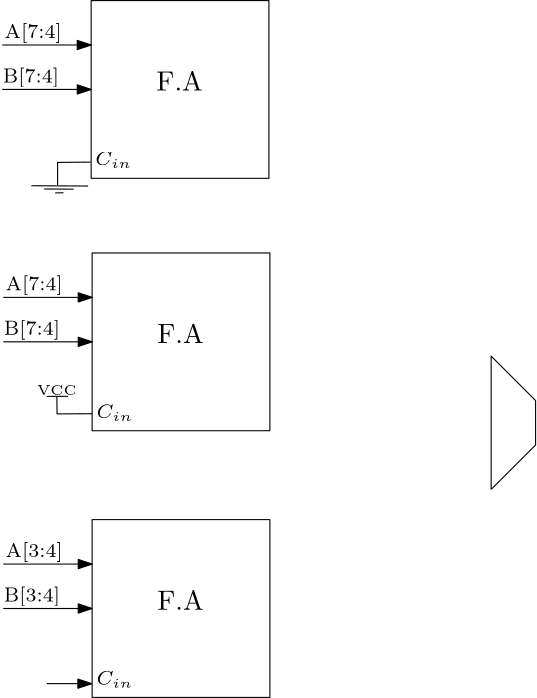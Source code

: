 <?xml version="1.0"?>
<!DOCTYPE ipe SYSTEM "ipe.dtd">
<ipe version="70218" creator="Ipe 7.2.28">
<info created="D:20241205090613" modified="D:20241205090613"/>
<ipestyle name="basic">
<symbol name="arrow/arc(spx)">
<path stroke="sym-stroke" fill="sym-stroke" pen="sym-pen">
0 0 m
-1 0.333 l
-1 -0.333 l
h
</path>
</symbol>
<symbol name="arrow/farc(spx)">
<path stroke="sym-stroke" fill="white" pen="sym-pen">
0 0 m
-1 0.333 l
-1 -0.333 l
h
</path>
</symbol>
<symbol name="arrow/ptarc(spx)">
<path stroke="sym-stroke" fill="sym-stroke" pen="sym-pen">
0 0 m
-1 0.333 l
-0.8 0 l
-1 -0.333 l
h
</path>
</symbol>
<symbol name="arrow/fptarc(spx)">
<path stroke="sym-stroke" fill="white" pen="sym-pen">
0 0 m
-1 0.333 l
-0.8 0 l
-1 -0.333 l
h
</path>
</symbol>
<symbol name="mark/circle(sx)" transformations="translations">
<path fill="sym-stroke">
0.6 0 0 0.6 0 0 e
0.4 0 0 0.4 0 0 e
</path>
</symbol>
<symbol name="mark/disk(sx)" transformations="translations">
<path fill="sym-stroke">
0.6 0 0 0.6 0 0 e
</path>
</symbol>
<symbol name="mark/fdisk(sfx)" transformations="translations">
<group>
<path fill="sym-fill">
0.5 0 0 0.5 0 0 e
</path>
<path fill="sym-stroke" fillrule="eofill">
0.6 0 0 0.6 0 0 e
0.4 0 0 0.4 0 0 e
</path>
</group>
</symbol>
<symbol name="mark/box(sx)" transformations="translations">
<path fill="sym-stroke" fillrule="eofill">
-0.6 -0.6 m
0.6 -0.6 l
0.6 0.6 l
-0.6 0.6 l
h
-0.4 -0.4 m
0.4 -0.4 l
0.4 0.4 l
-0.4 0.4 l
h
</path>
</symbol>
<symbol name="mark/square(sx)" transformations="translations">
<path fill="sym-stroke">
-0.6 -0.6 m
0.6 -0.6 l
0.6 0.6 l
-0.6 0.6 l
h
</path>
</symbol>
<symbol name="mark/fsquare(sfx)" transformations="translations">
<group>
<path fill="sym-fill">
-0.5 -0.5 m
0.5 -0.5 l
0.5 0.5 l
-0.5 0.5 l
h
</path>
<path fill="sym-stroke" fillrule="eofill">
-0.6 -0.6 m
0.6 -0.6 l
0.6 0.6 l
-0.6 0.6 l
h
-0.4 -0.4 m
0.4 -0.4 l
0.4 0.4 l
-0.4 0.4 l
h
</path>
</group>
</symbol>
<symbol name="mark/cross(sx)" transformations="translations">
<group>
<path fill="sym-stroke">
-0.43 -0.57 m
0.57 0.43 l
0.43 0.57 l
-0.57 -0.43 l
h
</path>
<path fill="sym-stroke">
-0.43 0.57 m
0.57 -0.43 l
0.43 -0.57 l
-0.57 0.43 l
h
</path>
</group>
</symbol>
<symbol name="arrow/fnormal(spx)">
<path stroke="sym-stroke" fill="white" pen="sym-pen">
0 0 m
-1 0.333 l
-1 -0.333 l
h
</path>
</symbol>
<symbol name="arrow/pointed(spx)">
<path stroke="sym-stroke" fill="sym-stroke" pen="sym-pen">
0 0 m
-1 0.333 l
-0.8 0 l
-1 -0.333 l
h
</path>
</symbol>
<symbol name="arrow/fpointed(spx)">
<path stroke="sym-stroke" fill="white" pen="sym-pen">
0 0 m
-1 0.333 l
-0.8 0 l
-1 -0.333 l
h
</path>
</symbol>
<symbol name="arrow/linear(spx)">
<path stroke="sym-stroke" pen="sym-pen">
-1 0.333 m
0 0 l
-1 -0.333 l
</path>
</symbol>
<symbol name="arrow/fdouble(spx)">
<path stroke="sym-stroke" fill="white" pen="sym-pen">
0 0 m
-1 0.333 l
-1 -0.333 l
h
-1 0 m
-2 0.333 l
-2 -0.333 l
h
</path>
</symbol>
<symbol name="arrow/double(spx)">
<path stroke="sym-stroke" fill="sym-stroke" pen="sym-pen">
0 0 m
-1 0.333 l
-1 -0.333 l
h
-1 0 m
-2 0.333 l
-2 -0.333 l
h
</path>
</symbol>
<symbol name="arrow/mid-normal(spx)">
<path stroke="sym-stroke" fill="sym-stroke" pen="sym-pen">
0.5 0 m
-0.5 0.333 l
-0.5 -0.333 l
h
</path>
</symbol>
<symbol name="arrow/mid-fnormal(spx)">
<path stroke="sym-stroke" fill="white" pen="sym-pen">
0.5 0 m
-0.5 0.333 l
-0.5 -0.333 l
h
</path>
</symbol>
<symbol name="arrow/mid-pointed(spx)">
<path stroke="sym-stroke" fill="sym-stroke" pen="sym-pen">
0.5 0 m
-0.5 0.333 l
-0.3 0 l
-0.5 -0.333 l
h
</path>
</symbol>
<symbol name="arrow/mid-fpointed(spx)">
<path stroke="sym-stroke" fill="white" pen="sym-pen">
0.5 0 m
-0.5 0.333 l
-0.3 0 l
-0.5 -0.333 l
h
</path>
</symbol>
<symbol name="arrow/mid-double(spx)">
<path stroke="sym-stroke" fill="sym-stroke" pen="sym-pen">
1 0 m
0 0.333 l
0 -0.333 l
h
0 0 m
-1 0.333 l
-1 -0.333 l
h
</path>
</symbol>
<symbol name="arrow/mid-fdouble(spx)">
<path stroke="sym-stroke" fill="white" pen="sym-pen">
1 0 m
0 0.333 l
0 -0.333 l
h
0 0 m
-1 0.333 l
-1 -0.333 l
h
</path>
</symbol>
<anglesize name="22.5 deg" value="22.5"/>
<anglesize name="30 deg" value="30"/>
<anglesize name="45 deg" value="45"/>
<anglesize name="60 deg" value="60"/>
<anglesize name="90 deg" value="90"/>
<arrowsize name="large" value="10"/>
<arrowsize name="small" value="5"/>
<arrowsize name="tiny" value="3"/>
<color name="blue" value="0 0 1"/>
<color name="brown" value="0.647 0.165 0.165"/>
<color name="darkblue" value="0 0 0.545"/>
<color name="darkcyan" value="0 0.545 0.545"/>
<color name="darkgray" value="0.663"/>
<color name="darkgreen" value="0 0.392 0"/>
<color name="darkmagenta" value="0.545 0 0.545"/>
<color name="darkorange" value="1 0.549 0"/>
<color name="darkred" value="0.545 0 0"/>
<color name="gold" value="1 0.843 0"/>
<color name="gray" value="0.745"/>
<color name="green" value="0 1 0"/>
<color name="lightblue" value="0.678 0.847 0.902"/>
<color name="lightcyan" value="0.878 1 1"/>
<color name="lightgray" value="0.827"/>
<color name="lightgreen" value="0.565 0.933 0.565"/>
<color name="lightyellow" value="1 1 0.878"/>
<color name="navy" value="0 0 0.502"/>
<color name="orange" value="1 0.647 0"/>
<color name="pink" value="1 0.753 0.796"/>
<color name="purple" value="0.627 0.125 0.941"/>
<color name="red" value="1 0 0"/>
<color name="seagreen" value="0.18 0.545 0.341"/>
<color name="turquoise" value="0.251 0.878 0.816"/>
<color name="violet" value="0.933 0.51 0.933"/>
<color name="yellow" value="1 1 0"/>
<dashstyle name="dash dot dotted" value="[4 2 1 2 1 2] 0"/>
<dashstyle name="dash dotted" value="[4 2 1 2] 0"/>
<dashstyle name="dashed" value="[4] 0"/>
<dashstyle name="dotted" value="[1 3] 0"/>
<gridsize name="10 pts (~3.5 mm)" value="10"/>
<gridsize name="14 pts (~5 mm)" value="14"/>
<gridsize name="16 pts (~6 mm)" value="16"/>
<gridsize name="20 pts (~7 mm)" value="20"/>
<gridsize name="28 pts (~10 mm)" value="28"/>
<gridsize name="32 pts (~12 mm)" value="32"/>
<gridsize name="4 pts" value="4"/>
<gridsize name="56 pts (~20 mm)" value="56"/>
<gridsize name="8 pts (~3 mm)" value="8"/>
<opacity name="10%" value="0.1"/>
<opacity name="30%" value="0.3"/>
<opacity name="50%" value="0.5"/>
<opacity name="75%" value="0.75"/>
<pen name="fat" value="1.2"/>
<pen name="heavier" value="0.8"/>
<pen name="ultrafat" value="2"/>
<symbolsize name="large" value="5"/>
<symbolsize name="small" value="2"/>
<symbolsize name="tiny" value="1.1"/>
<textsize name="Huge" value="\Huge"/>
<textsize name="LARGE" value="\LARGE"/>
<textsize name="Large" value="\Large"/>
<textsize name="footnote" value="\footnotesize"/>
<textsize name="huge" value="\huge"/>
<textsize name="large" value="\large"/>
<textsize name="script" value="\scriptsize"/>
<textsize name="small" value="\small"/>
<textsize name="tiny" value="\tiny"/>
<textstyle name="center" begin="\begin{center}" end="\end{center}"/>
<textstyle name="item" begin="\begin{itemize}\item{}" end="\end{itemize}"/>
<textstyle name="itemize" begin="\begin{itemize}" end="\end{itemize}"/>
<tiling name="falling" angle="-60" step="4" width="1"/>
<tiling name="rising" angle="30" step="4" width="1"/>
</ipestyle>
<page>
<layer name="alpha"/>
<view layers="alpha" active="alpha"/>
<path layer="alpha" stroke="black">
256 640 m
256 576 l
320 576 l
320 640 l
h
</path>
<text matrix="1 0 0 1 -8.52796 -0.415998" transformations="translations" pos="288 608" stroke="black" type="label" width="16.743" height="6.808" depth="0" valign="baseline">F.A</text>
<path stroke="black" arrow="normal/small">
224 624 m
256 624 l
</path>
<path stroke="black" arrow="normal/small">
224 608 m
256 608 l
</path>
<path matrix="1 0 0 1 4.44023 -2.75407" stroke="black">
230.015 576.095 m
250.474 575.982 l
</path>
<path matrix="1 0 0 1 4.44023 -2.75407" stroke="black">
234.624 574.914 m
245.247 574.858 l
</path>
<path matrix="1 0 0 1 4.44023 -2.75407" stroke="black">
238.615 573.509 m
241.593 573.565 l
</path>
<text matrix="1 0 0 1 -3.96309 -6.75889" transformations="translations" pos="261.482 587.43" stroke="black" type="label" width="13.258" height="4.772" depth="0.99" valign="baseline" size="script">$C_{in}$</text>
<text transformations="translations" pos="224.84 626.544" stroke="black" type="label" width="20.59" height="5.234" depth="1.74" valign="baseline" size="script">A[7:4]</text>
<text matrix="1 0 0 1 -0.648689 -16.0075" transformations="translations" pos="224.84 626.544" stroke="black" type="label" width="20.278" height="5.234" depth="1.74" valign="baseline" size="script">B[7:4]</text>
<path matrix="1 0 0 1 0.355 -90.86" stroke="black">
256 640 m
256 576 l
320 576 l
320 640 l
h
</path>
<text matrix="1 0 0 1 -8.17296 -91.276" transformations="translations" pos="288 608" stroke="black" type="label" width="16.743" height="6.808" depth="0" valign="baseline">F.A</text>
<path matrix="1 0 0 1 0.355 -90.86" stroke="black" arrow="normal/small">
224 624 m
256 624 l
</path>
<path matrix="1 0 0 1 0.355 -90.86" stroke="black" arrow="normal/small">
224 608 m
256 608 l
</path>
<text matrix="1 0 0 1 -3.53434 -97.7849" transformations="translations" pos="261.482 587.43" stroke="black" type="label" width="13.258" height="4.772" depth="0.99" valign="baseline" size="script" style="math">C_{in}</text>
<text matrix="1 0 0 1 0.355 -90.86" transformations="translations" pos="224.84 626.544" stroke="black" type="label" width="20.59" height="5.234" depth="1.74" valign="baseline" size="script">A[7:4]</text>
<text matrix="1 0 0 1 -0.293689 -106.868" transformations="translations" pos="224.84 626.544" stroke="black" type="label" width="20.278" height="5.234" depth="1.74" valign="baseline" size="script">B[7:4]</text>
<path stroke="black" pen="0.4">
255.837 581.841 m
243.921 581.729 l
243.921 573.523 l
</path>
<path stroke="black" pen="0.4">
256.383 491.265 m
243.729 491.198 l
243.662 497.459 l
</path>
<path stroke="black" pen="0.4">
239.999 497.492 m
247.558 497.525 l
247.558 497.459 l
</path>
<text matrix="1 0 0 1 -4.08435 -1.14441" transformations="translations" pos="240.621 499.117" stroke="black" type="label" width="14.259" height="3.386" depth="0" valign="baseline" size="tiny">VCC</text>
<path matrix="1 0 0 1 0.355 -186.86" stroke="black">
256 640 m
256 576 l
320 576 l
320 640 l
h
</path>
<text matrix="1 0 0 1 -8.17296 -187.276" transformations="translations" pos="288 608" stroke="black" type="label" width="16.743" height="6.808" depth="0" valign="baseline">F.A</text>
<path matrix="1 0 0 1 0.355 -186.86" stroke="black" arrow="normal/small">
224 624 m
256 624 l
</path>
<path matrix="1 0 0 1 0.355 -186.86" stroke="black" arrow="normal/small">
224 608 m
256 608 l
</path>
<text matrix="1 0 0 1 -3.53434 -193.785" transformations="translations" pos="261.482 587.43" stroke="black" type="label" width="13.258" height="4.772" depth="0.99" valign="baseline" size="script" style="math">C_{in}</text>
<text matrix="1 0 0 1 0.355 -186.86" transformations="translations" pos="224.84 626.544" stroke="black" type="label" width="20.59" height="5.234" depth="1.74" valign="baseline" size="script">A[3:4]</text>
<text matrix="1 0 0 1 -0.293689 -202.868" transformations="translations" pos="224.84 626.544" stroke="black" type="label" width="20.278" height="5.234" depth="1.74" valign="baseline" size="script">B[3:4]</text>
<path stroke="black" pen="0.4" arrow="normal/small">
240.029 394.086 m
256.217 394.086 l
</path>
<path stroke="black" pen="0.4">
400 464 m
400 512 l
416 496 l
416 480 l
400 464 l
</path>
</page>
</ipe>
